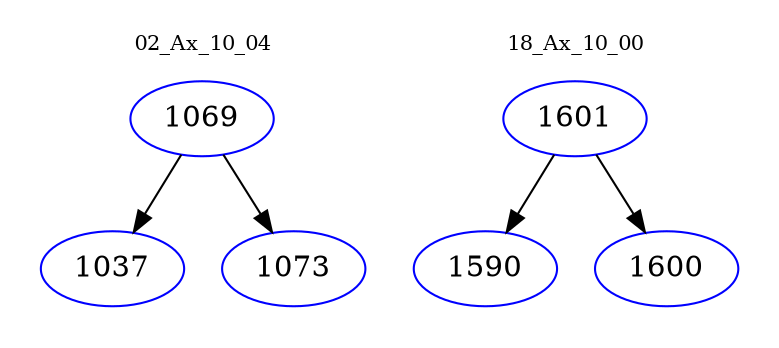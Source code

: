 digraph{
subgraph cluster_0 {
color = white
label = "02_Ax_10_04";
fontsize=10;
T0_1069 [label="1069", color="blue"]
T0_1069 -> T0_1037 [color="black"]
T0_1037 [label="1037", color="blue"]
T0_1069 -> T0_1073 [color="black"]
T0_1073 [label="1073", color="blue"]
}
subgraph cluster_1 {
color = white
label = "18_Ax_10_00";
fontsize=10;
T1_1601 [label="1601", color="blue"]
T1_1601 -> T1_1590 [color="black"]
T1_1590 [label="1590", color="blue"]
T1_1601 -> T1_1600 [color="black"]
T1_1600 [label="1600", color="blue"]
}
}
